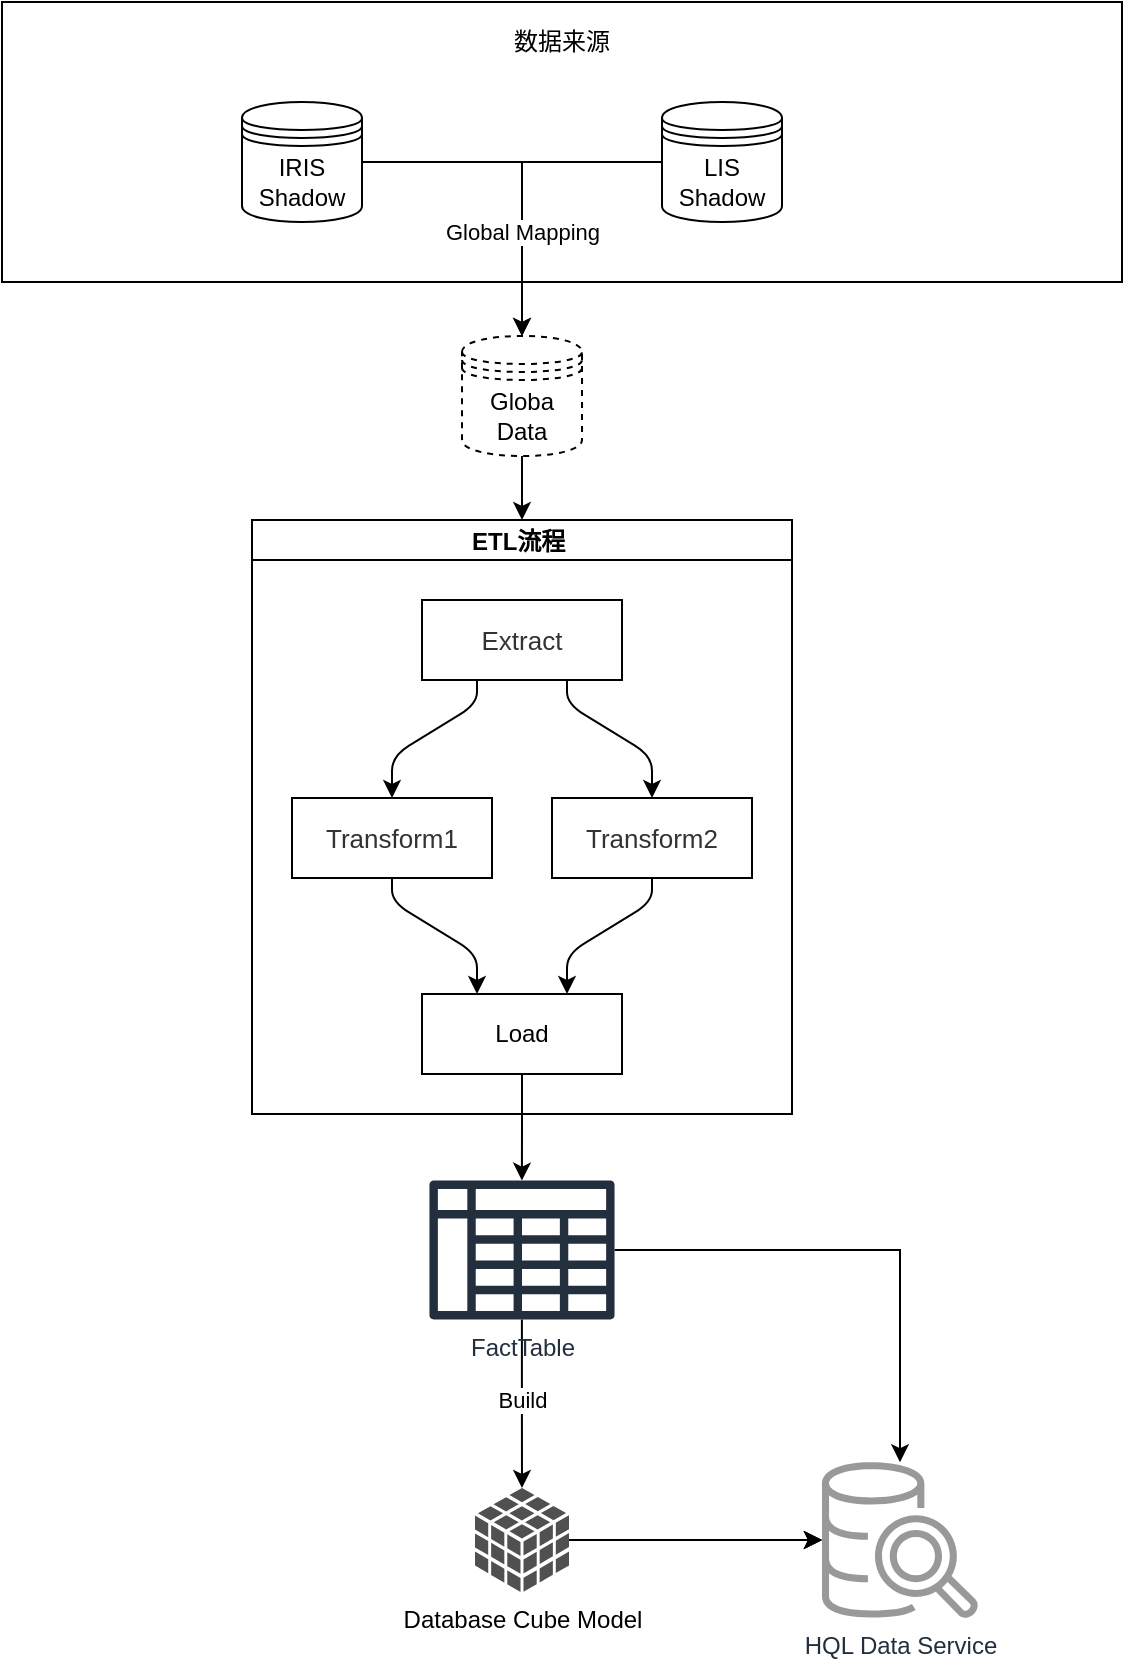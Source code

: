 <mxfile version="28.1.2">
  <diagram name="第 1 页" id="1Mv62QCso5BcBFfEOc5M">
    <mxGraphModel dx="1418" dy="804" grid="1" gridSize="10" guides="1" tooltips="1" connect="1" arrows="1" fold="1" page="1" pageScale="1" pageWidth="827" pageHeight="1169" math="0" shadow="0">
      <root>
        <mxCell id="0" />
        <mxCell id="1" parent="0" />
        <mxCell id="r8SXe_JNjxTmlswBdzUW-10" value="&lt;div style=&quot;text-align: justify;&quot;&gt;&lt;span style=&quot;background-color: transparent; color: light-dark(rgb(0, 0, 0), rgb(255, 255, 255)); line-height: 230%;&quot;&gt;数据来源&lt;/span&gt;&lt;/div&gt;" style="rounded=0;whiteSpace=wrap;html=1;align=center;verticalAlign=top;" parent="1" vertex="1">
          <mxGeometry x="210" y="110" width="560" height="140" as="geometry" />
        </mxCell>
        <mxCell id="r8SXe_JNjxTmlswBdzUW-8" style="edgeStyle=orthogonalEdgeStyle;rounded=0;orthogonalLoop=1;jettySize=auto;html=1;entryX=0.5;entryY=0;entryDx=0;entryDy=0;" parent="1" source="r8SXe_JNjxTmlswBdzUW-1" target="r8SXe_JNjxTmlswBdzUW-2" edge="1">
          <mxGeometry relative="1" as="geometry" />
        </mxCell>
        <mxCell id="r8SXe_JNjxTmlswBdzUW-1" value="IRIS Shadow" style="shape=datastore;whiteSpace=wrap;html=1;" parent="1" vertex="1">
          <mxGeometry x="330" y="160" width="60" height="60" as="geometry" />
        </mxCell>
        <mxCell id="r8SXe_JNjxTmlswBdzUW-20" style="edgeStyle=orthogonalEdgeStyle;rounded=0;orthogonalLoop=1;jettySize=auto;html=1;" parent="1" source="r8SXe_JNjxTmlswBdzUW-2" target="r8SXe_JNjxTmlswBdzUW-11" edge="1">
          <mxGeometry relative="1" as="geometry" />
        </mxCell>
        <mxCell id="r8SXe_JNjxTmlswBdzUW-2" value="Globa Data" style="shape=datastore;whiteSpace=wrap;html=1;dashed=1;" parent="1" vertex="1">
          <mxGeometry x="440" y="277" width="60" height="60" as="geometry" />
        </mxCell>
        <mxCell id="r8SXe_JNjxTmlswBdzUW-7" style="edgeStyle=orthogonalEdgeStyle;rounded=0;orthogonalLoop=1;jettySize=auto;html=1;" parent="1" source="r8SXe_JNjxTmlswBdzUW-5" target="r8SXe_JNjxTmlswBdzUW-2" edge="1">
          <mxGeometry relative="1" as="geometry" />
        </mxCell>
        <mxCell id="r8SXe_JNjxTmlswBdzUW-9" value="Global Mapping" style="edgeLabel;html=1;align=center;verticalAlign=middle;resizable=0;points=[];" parent="r8SXe_JNjxTmlswBdzUW-7" vertex="1" connectable="0">
          <mxGeometry x="0.329" relative="1" as="geometry">
            <mxPoint as="offset" />
          </mxGeometry>
        </mxCell>
        <mxCell id="r8SXe_JNjxTmlswBdzUW-5" value="LIS Shadow" style="shape=datastore;whiteSpace=wrap;html=1;" parent="1" vertex="1">
          <mxGeometry x="540" y="160" width="60" height="60" as="geometry" />
        </mxCell>
        <mxCell id="r8SXe_JNjxTmlswBdzUW-11" value="ETL流程 " style="swimlane;startSize=20;horizontal=1;childLayout=flowLayout;flowOrientation=north;resizable=0;interRankCellSpacing=50;containerType=tree;fontSize=12;" parent="1" vertex="1">
          <mxGeometry x="335" y="369" width="270" height="297" as="geometry" />
        </mxCell>
        <mxCell id="r8SXe_JNjxTmlswBdzUW-12" value="&lt;span style=&quot;color: rgb(51, 51, 51); font-family: &amp;quot;PingFang SC&amp;quot;, Arial, sans-serif; font-size: 13px; text-align: start; background-color: rgb(255, 255, 255);&quot;&gt;Extract&lt;/span&gt;" style="whiteSpace=wrap;html=1;" parent="r8SXe_JNjxTmlswBdzUW-11" vertex="1">
          <mxGeometry x="85" y="40" width="100" height="40" as="geometry" />
        </mxCell>
        <mxCell id="r8SXe_JNjxTmlswBdzUW-13" value="&lt;span style=&quot;color: rgb(51, 51, 51); font-family: &amp;quot;PingFang SC&amp;quot;, Arial, sans-serif; font-size: 13px; text-align: start; background-color: rgb(255, 255, 255);&quot;&gt;Transform1&lt;/span&gt;" style="whiteSpace=wrap;html=1;" parent="r8SXe_JNjxTmlswBdzUW-11" vertex="1">
          <mxGeometry x="20" y="139" width="100" height="40" as="geometry" />
        </mxCell>
        <mxCell id="r8SXe_JNjxTmlswBdzUW-14" value="" style="html=1;rounded=1;curved=0;sourcePerimeterSpacing=0;targetPerimeterSpacing=0;startSize=6;endSize=6;noEdgeStyle=1;orthogonal=1;" parent="r8SXe_JNjxTmlswBdzUW-11" source="r8SXe_JNjxTmlswBdzUW-12" target="r8SXe_JNjxTmlswBdzUW-13" edge="1">
          <mxGeometry relative="1" as="geometry">
            <Array as="points">
              <mxPoint x="112.5" y="92" />
              <mxPoint x="70" y="118" />
            </Array>
          </mxGeometry>
        </mxCell>
        <mxCell id="r8SXe_JNjxTmlswBdzUW-15" value="&lt;span style=&quot;color: rgb(51, 51, 51); font-family: &amp;quot;PingFang SC&amp;quot;, Arial, sans-serif; font-size: 13px; text-align: start; background-color: rgb(255, 255, 255);&quot;&gt;Transform2&lt;/span&gt;" style="whiteSpace=wrap;html=1;" parent="r8SXe_JNjxTmlswBdzUW-11" vertex="1">
          <mxGeometry x="150" y="139" width="100" height="40" as="geometry" />
        </mxCell>
        <mxCell id="r8SXe_JNjxTmlswBdzUW-16" value="" style="html=1;rounded=1;curved=0;sourcePerimeterSpacing=0;targetPerimeterSpacing=0;startSize=6;endSize=6;noEdgeStyle=1;orthogonal=1;" parent="r8SXe_JNjxTmlswBdzUW-11" source="r8SXe_JNjxTmlswBdzUW-12" target="r8SXe_JNjxTmlswBdzUW-15" edge="1">
          <mxGeometry relative="1" as="geometry">
            <Array as="points">
              <mxPoint x="157.5" y="92" />
              <mxPoint x="200" y="118" />
            </Array>
          </mxGeometry>
        </mxCell>
        <mxCell id="r8SXe_JNjxTmlswBdzUW-17" value="Load" style="whiteSpace=wrap;html=1;" parent="r8SXe_JNjxTmlswBdzUW-11" vertex="1">
          <mxGeometry x="85" y="237" width="100" height="40" as="geometry" />
        </mxCell>
        <mxCell id="r8SXe_JNjxTmlswBdzUW-18" value="" style="html=1;rounded=1;curved=0;sourcePerimeterSpacing=0;targetPerimeterSpacing=0;startSize=6;endSize=6;noEdgeStyle=1;orthogonal=1;" parent="r8SXe_JNjxTmlswBdzUW-11" source="r8SXe_JNjxTmlswBdzUW-13" target="r8SXe_JNjxTmlswBdzUW-17" edge="1">
          <mxGeometry relative="1" as="geometry">
            <Array as="points">
              <mxPoint x="70" y="191" />
              <mxPoint x="112.5" y="217" />
            </Array>
          </mxGeometry>
        </mxCell>
        <mxCell id="r8SXe_JNjxTmlswBdzUW-19" value="" style="html=1;rounded=1;curved=0;sourcePerimeterSpacing=0;targetPerimeterSpacing=0;startSize=6;endSize=6;noEdgeStyle=1;orthogonal=1;" parent="r8SXe_JNjxTmlswBdzUW-11" source="r8SXe_JNjxTmlswBdzUW-15" target="r8SXe_JNjxTmlswBdzUW-17" edge="1">
          <mxGeometry relative="1" as="geometry">
            <Array as="points">
              <mxPoint x="200" y="191" />
              <mxPoint x="157.5" y="217" />
            </Array>
          </mxGeometry>
        </mxCell>
        <mxCell id="r8SXe_JNjxTmlswBdzUW-35" style="edgeStyle=orthogonalEdgeStyle;rounded=0;orthogonalLoop=1;jettySize=auto;html=1;" parent="1" source="r8SXe_JNjxTmlswBdzUW-27" target="r8SXe_JNjxTmlswBdzUW-34" edge="1">
          <mxGeometry relative="1" as="geometry" />
        </mxCell>
        <mxCell id="r8SXe_JNjxTmlswBdzUW-37" style="edgeStyle=orthogonalEdgeStyle;rounded=0;orthogonalLoop=1;jettySize=auto;html=1;" parent="1" source="r8SXe_JNjxTmlswBdzUW-27" target="r8SXe_JNjxTmlswBdzUW-34" edge="1">
          <mxGeometry relative="1" as="geometry" />
        </mxCell>
        <mxCell id="r8SXe_JNjxTmlswBdzUW-38" style="edgeStyle=orthogonalEdgeStyle;rounded=0;orthogonalLoop=1;jettySize=auto;html=1;" parent="1" source="r8SXe_JNjxTmlswBdzUW-27" target="r8SXe_JNjxTmlswBdzUW-34" edge="1">
          <mxGeometry relative="1" as="geometry" />
        </mxCell>
        <mxCell id="r8SXe_JNjxTmlswBdzUW-27" value="Database Cube Model" style="sketch=0;shadow=0;dashed=0;html=1;strokeColor=none;fillColor=#505050;labelPosition=center;verticalLabelPosition=bottom;verticalAlign=top;outlineConnect=0;align=center;shape=mxgraph.office.databases.database_cube;" parent="1" vertex="1">
          <mxGeometry x="446.5" y="853" width="47" height="52" as="geometry" />
        </mxCell>
        <mxCell id="r8SXe_JNjxTmlswBdzUW-30" style="edgeStyle=orthogonalEdgeStyle;rounded=0;orthogonalLoop=1;jettySize=auto;html=1;" parent="1" source="r8SXe_JNjxTmlswBdzUW-28" target="r8SXe_JNjxTmlswBdzUW-27" edge="1">
          <mxGeometry relative="1" as="geometry" />
        </mxCell>
        <mxCell id="r8SXe_JNjxTmlswBdzUW-31" value="Build" style="edgeLabel;html=1;align=center;verticalAlign=middle;resizable=0;points=[];" parent="r8SXe_JNjxTmlswBdzUW-30" vertex="1" connectable="0">
          <mxGeometry x="-0.046" relative="1" as="geometry">
            <mxPoint as="offset" />
          </mxGeometry>
        </mxCell>
        <mxCell id="r8SXe_JNjxTmlswBdzUW-36" style="edgeStyle=orthogonalEdgeStyle;rounded=0;orthogonalLoop=1;jettySize=auto;html=1;" parent="1" source="r8SXe_JNjxTmlswBdzUW-28" target="r8SXe_JNjxTmlswBdzUW-34" edge="1">
          <mxGeometry relative="1" as="geometry" />
        </mxCell>
        <mxCell id="r8SXe_JNjxTmlswBdzUW-28" value="FactTable" style="sketch=0;outlineConnect=0;fontColor=#232F3E;gradientColor=none;fillColor=#232F3D;strokeColor=none;dashed=0;verticalLabelPosition=bottom;verticalAlign=top;align=center;html=1;fontSize=12;fontStyle=0;aspect=fixed;pointerEvents=1;shape=mxgraph.aws4.data_table;" parent="1" vertex="1">
          <mxGeometry x="423.73" y="699" width="92.54" height="70" as="geometry" />
        </mxCell>
        <mxCell id="r8SXe_JNjxTmlswBdzUW-29" style="edgeStyle=orthogonalEdgeStyle;rounded=0;orthogonalLoop=1;jettySize=auto;html=1;" parent="1" source="r8SXe_JNjxTmlswBdzUW-17" target="r8SXe_JNjxTmlswBdzUW-28" edge="1">
          <mxGeometry relative="1" as="geometry" />
        </mxCell>
        <mxCell id="r8SXe_JNjxTmlswBdzUW-34" value="HQL Data Service" style="sketch=0;outlineConnect=0;fontColor=#232F3E;gradientColor=none;fillColor=#999999;strokeColor=none;dashed=0;verticalLabelPosition=bottom;verticalAlign=top;align=center;html=1;fontSize=12;fontStyle=0;aspect=fixed;pointerEvents=1;shape=mxgraph.aws4.redshift_query_editor_v20_light;fillStyle=auto;" parent="1" vertex="1">
          <mxGeometry x="620" y="840" width="78" height="78" as="geometry" />
        </mxCell>
      </root>
    </mxGraphModel>
  </diagram>
</mxfile>
